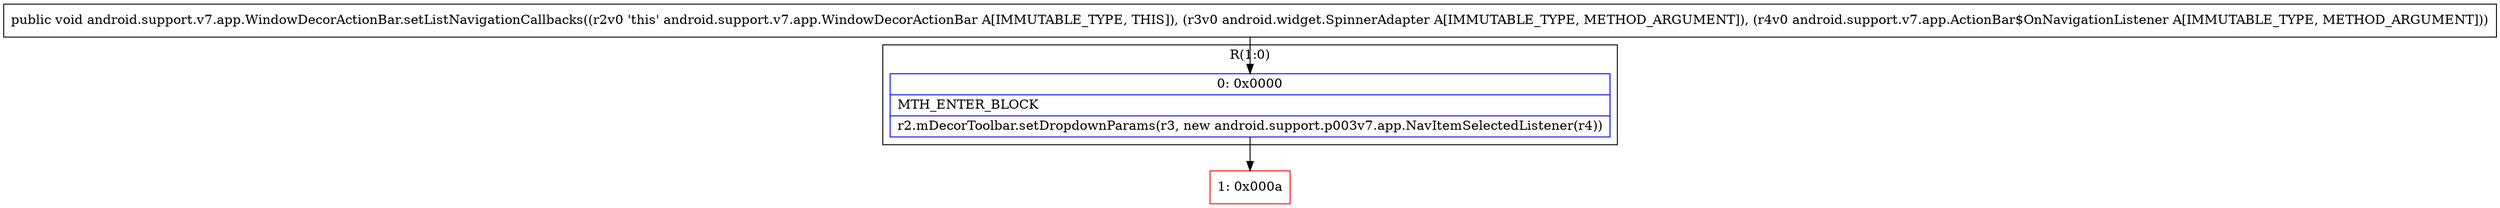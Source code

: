 digraph "CFG forandroid.support.v7.app.WindowDecorActionBar.setListNavigationCallbacks(Landroid\/widget\/SpinnerAdapter;Landroid\/support\/v7\/app\/ActionBar$OnNavigationListener;)V" {
subgraph cluster_Region_1767619349 {
label = "R(1:0)";
node [shape=record,color=blue];
Node_0 [shape=record,label="{0\:\ 0x0000|MTH_ENTER_BLOCK\l|r2.mDecorToolbar.setDropdownParams(r3, new android.support.p003v7.app.NavItemSelectedListener(r4))\l}"];
}
Node_1 [shape=record,color=red,label="{1\:\ 0x000a}"];
MethodNode[shape=record,label="{public void android.support.v7.app.WindowDecorActionBar.setListNavigationCallbacks((r2v0 'this' android.support.v7.app.WindowDecorActionBar A[IMMUTABLE_TYPE, THIS]), (r3v0 android.widget.SpinnerAdapter A[IMMUTABLE_TYPE, METHOD_ARGUMENT]), (r4v0 android.support.v7.app.ActionBar$OnNavigationListener A[IMMUTABLE_TYPE, METHOD_ARGUMENT])) }"];
MethodNode -> Node_0;
Node_0 -> Node_1;
}

